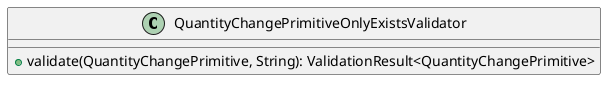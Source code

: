 @startuml

    class QuantityChangePrimitiveOnlyExistsValidator [[QuantityChangePrimitiveOnlyExistsValidator.html]] {
        +validate(QuantityChangePrimitive, String): ValidationResult<QuantityChangePrimitive>
    }

@enduml
